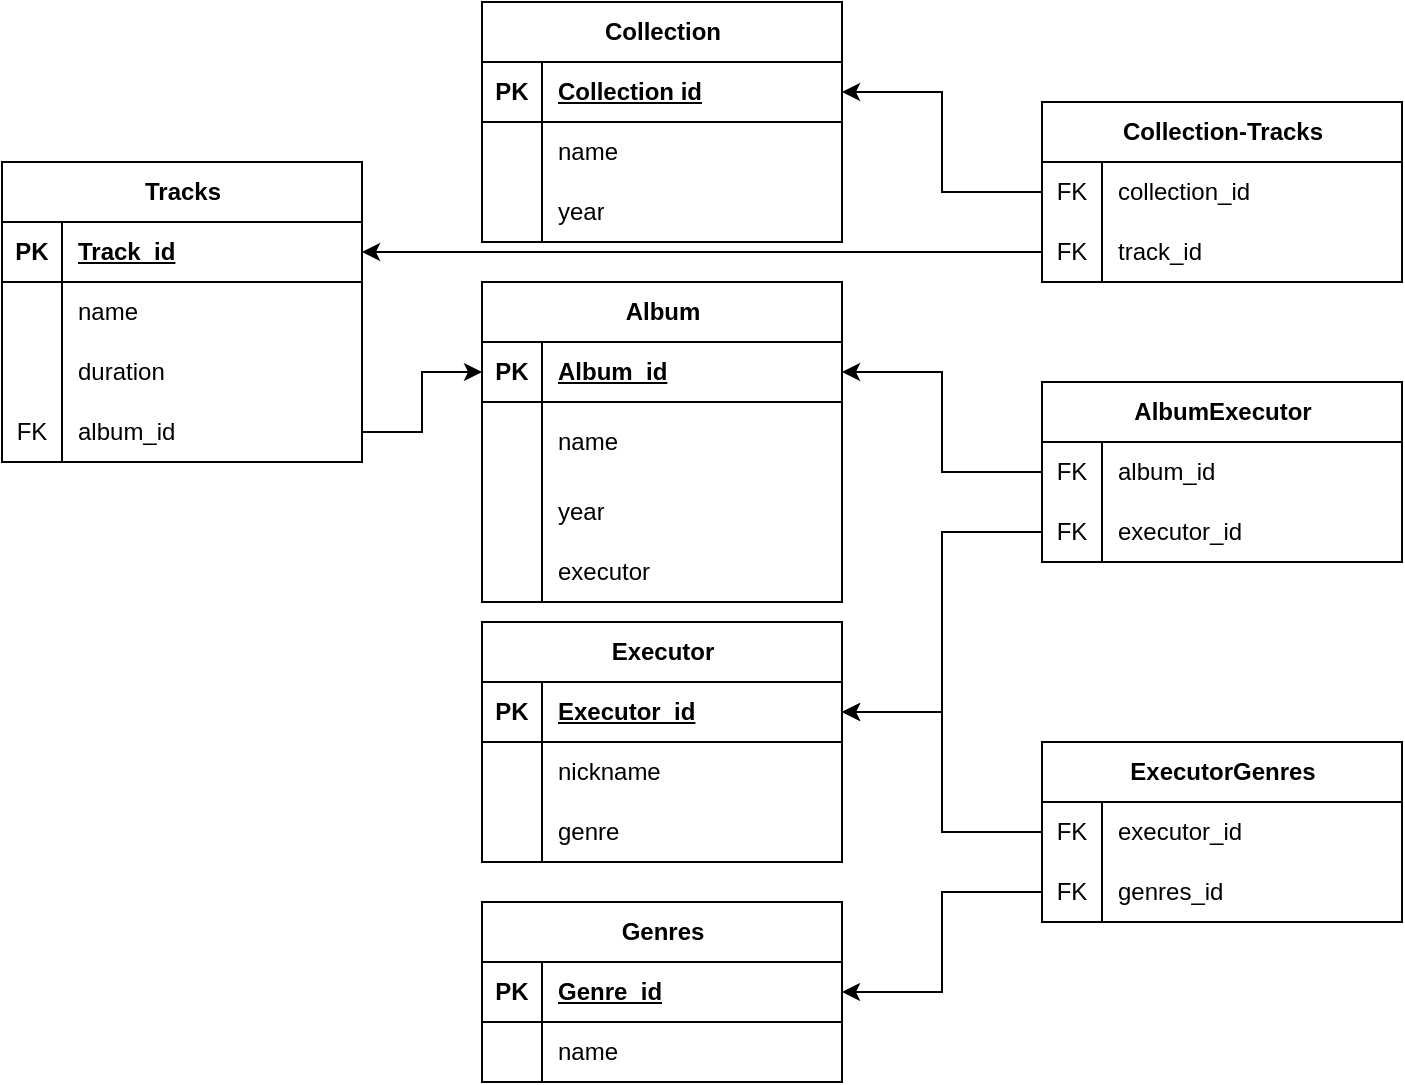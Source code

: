 <mxfile version="21.1.4" type="device">
  <diagram name="Страница 1" id="F39Ti1h1DLJFNRGGSK1R">
    <mxGraphModel dx="993" dy="573" grid="1" gridSize="10" guides="1" tooltips="1" connect="1" arrows="1" fold="1" page="1" pageScale="1" pageWidth="827" pageHeight="1169" math="0" shadow="0">
      <root>
        <mxCell id="0" />
        <mxCell id="1" parent="0" />
        <mxCell id="LQKKfVoaOzXabslc_ihi-1" value="Tracks" style="shape=table;startSize=30;container=1;collapsible=1;childLayout=tableLayout;fixedRows=1;rowLines=0;fontStyle=1;align=center;resizeLast=1;html=1;" parent="1" vertex="1">
          <mxGeometry x="120" y="150" width="180" height="150" as="geometry" />
        </mxCell>
        <mxCell id="LQKKfVoaOzXabslc_ihi-2" value="" style="shape=tableRow;horizontal=0;startSize=0;swimlaneHead=0;swimlaneBody=0;fillColor=none;collapsible=0;dropTarget=0;points=[[0,0.5],[1,0.5]];portConstraint=eastwest;top=0;left=0;right=0;bottom=1;" parent="LQKKfVoaOzXabslc_ihi-1" vertex="1">
          <mxGeometry y="30" width="180" height="30" as="geometry" />
        </mxCell>
        <mxCell id="LQKKfVoaOzXabslc_ihi-3" value="PK" style="shape=partialRectangle;connectable=0;fillColor=none;top=0;left=0;bottom=0;right=0;fontStyle=1;overflow=hidden;whiteSpace=wrap;html=1;" parent="LQKKfVoaOzXabslc_ihi-2" vertex="1">
          <mxGeometry width="30" height="30" as="geometry">
            <mxRectangle width="30" height="30" as="alternateBounds" />
          </mxGeometry>
        </mxCell>
        <mxCell id="LQKKfVoaOzXabslc_ihi-4" value="Track_id" style="shape=partialRectangle;connectable=0;fillColor=none;top=0;left=0;bottom=0;right=0;align=left;spacingLeft=6;fontStyle=5;overflow=hidden;whiteSpace=wrap;html=1;" parent="LQKKfVoaOzXabslc_ihi-2" vertex="1">
          <mxGeometry x="30" width="150" height="30" as="geometry">
            <mxRectangle width="150" height="30" as="alternateBounds" />
          </mxGeometry>
        </mxCell>
        <mxCell id="LQKKfVoaOzXabslc_ihi-5" value="" style="shape=tableRow;horizontal=0;startSize=0;swimlaneHead=0;swimlaneBody=0;fillColor=none;collapsible=0;dropTarget=0;points=[[0,0.5],[1,0.5]];portConstraint=eastwest;top=0;left=0;right=0;bottom=0;" parent="LQKKfVoaOzXabslc_ihi-1" vertex="1">
          <mxGeometry y="60" width="180" height="30" as="geometry" />
        </mxCell>
        <mxCell id="LQKKfVoaOzXabslc_ihi-6" value="" style="shape=partialRectangle;connectable=0;fillColor=none;top=0;left=0;bottom=0;right=0;editable=1;overflow=hidden;whiteSpace=wrap;html=1;" parent="LQKKfVoaOzXabslc_ihi-5" vertex="1">
          <mxGeometry width="30" height="30" as="geometry">
            <mxRectangle width="30" height="30" as="alternateBounds" />
          </mxGeometry>
        </mxCell>
        <mxCell id="LQKKfVoaOzXabslc_ihi-7" value="name" style="shape=partialRectangle;connectable=0;fillColor=none;top=0;left=0;bottom=0;right=0;align=left;spacingLeft=6;overflow=hidden;whiteSpace=wrap;html=1;" parent="LQKKfVoaOzXabslc_ihi-5" vertex="1">
          <mxGeometry x="30" width="150" height="30" as="geometry">
            <mxRectangle width="150" height="30" as="alternateBounds" />
          </mxGeometry>
        </mxCell>
        <mxCell id="LQKKfVoaOzXabslc_ihi-8" value="" style="shape=tableRow;horizontal=0;startSize=0;swimlaneHead=0;swimlaneBody=0;fillColor=none;collapsible=0;dropTarget=0;points=[[0,0.5],[1,0.5]];portConstraint=eastwest;top=0;left=0;right=0;bottom=0;" parent="LQKKfVoaOzXabslc_ihi-1" vertex="1">
          <mxGeometry y="90" width="180" height="30" as="geometry" />
        </mxCell>
        <mxCell id="LQKKfVoaOzXabslc_ihi-9" value="" style="shape=partialRectangle;connectable=0;fillColor=none;top=0;left=0;bottom=0;right=0;editable=1;overflow=hidden;whiteSpace=wrap;html=1;" parent="LQKKfVoaOzXabslc_ihi-8" vertex="1">
          <mxGeometry width="30" height="30" as="geometry">
            <mxRectangle width="30" height="30" as="alternateBounds" />
          </mxGeometry>
        </mxCell>
        <mxCell id="LQKKfVoaOzXabslc_ihi-10" value="duration" style="shape=partialRectangle;connectable=0;fillColor=none;top=0;left=0;bottom=0;right=0;align=left;spacingLeft=6;overflow=hidden;whiteSpace=wrap;html=1;" parent="LQKKfVoaOzXabslc_ihi-8" vertex="1">
          <mxGeometry x="30" width="150" height="30" as="geometry">
            <mxRectangle width="150" height="30" as="alternateBounds" />
          </mxGeometry>
        </mxCell>
        <mxCell id="LQKKfVoaOzXabslc_ihi-11" value="" style="shape=tableRow;horizontal=0;startSize=0;swimlaneHead=0;swimlaneBody=0;fillColor=none;collapsible=0;dropTarget=0;points=[[0,0.5],[1,0.5]];portConstraint=eastwest;top=0;left=0;right=0;bottom=0;" parent="LQKKfVoaOzXabslc_ihi-1" vertex="1">
          <mxGeometry y="120" width="180" height="30" as="geometry" />
        </mxCell>
        <mxCell id="LQKKfVoaOzXabslc_ihi-12" value="FK" style="shape=partialRectangle;connectable=0;fillColor=none;top=0;left=0;bottom=0;right=0;editable=1;overflow=hidden;whiteSpace=wrap;html=1;" parent="LQKKfVoaOzXabslc_ihi-11" vertex="1">
          <mxGeometry width="30" height="30" as="geometry">
            <mxRectangle width="30" height="30" as="alternateBounds" />
          </mxGeometry>
        </mxCell>
        <mxCell id="LQKKfVoaOzXabslc_ihi-13" value="album_id" style="shape=partialRectangle;connectable=0;fillColor=none;top=0;left=0;bottom=0;right=0;align=left;spacingLeft=6;overflow=hidden;whiteSpace=wrap;html=1;" parent="LQKKfVoaOzXabslc_ihi-11" vertex="1">
          <mxGeometry x="30" width="150" height="30" as="geometry">
            <mxRectangle width="150" height="30" as="alternateBounds" />
          </mxGeometry>
        </mxCell>
        <mxCell id="LQKKfVoaOzXabslc_ihi-25" value="Album" style="shape=table;startSize=30;container=1;collapsible=1;childLayout=tableLayout;fixedRows=1;rowLines=0;fontStyle=1;align=center;resizeLast=1;html=1;" parent="1" vertex="1">
          <mxGeometry x="360" y="210" width="180" height="160" as="geometry" />
        </mxCell>
        <mxCell id="LQKKfVoaOzXabslc_ihi-26" value="" style="shape=tableRow;horizontal=0;startSize=0;swimlaneHead=0;swimlaneBody=0;fillColor=none;collapsible=0;dropTarget=0;points=[[0,0.5],[1,0.5]];portConstraint=eastwest;top=0;left=0;right=0;bottom=1;" parent="LQKKfVoaOzXabslc_ihi-25" vertex="1">
          <mxGeometry y="30" width="180" height="30" as="geometry" />
        </mxCell>
        <mxCell id="LQKKfVoaOzXabslc_ihi-27" value="PK" style="shape=partialRectangle;connectable=0;fillColor=none;top=0;left=0;bottom=0;right=0;fontStyle=1;overflow=hidden;whiteSpace=wrap;html=1;" parent="LQKKfVoaOzXabslc_ihi-26" vertex="1">
          <mxGeometry width="30" height="30" as="geometry">
            <mxRectangle width="30" height="30" as="alternateBounds" />
          </mxGeometry>
        </mxCell>
        <mxCell id="LQKKfVoaOzXabslc_ihi-28" value="Album_id" style="shape=partialRectangle;connectable=0;fillColor=none;top=0;left=0;bottom=0;right=0;align=left;spacingLeft=6;fontStyle=5;overflow=hidden;whiteSpace=wrap;html=1;" parent="LQKKfVoaOzXabslc_ihi-26" vertex="1">
          <mxGeometry x="30" width="150" height="30" as="geometry">
            <mxRectangle width="150" height="30" as="alternateBounds" />
          </mxGeometry>
        </mxCell>
        <mxCell id="LQKKfVoaOzXabslc_ihi-29" value="" style="shape=tableRow;horizontal=0;startSize=0;swimlaneHead=0;swimlaneBody=0;fillColor=none;collapsible=0;dropTarget=0;points=[[0,0.5],[1,0.5]];portConstraint=eastwest;top=0;left=0;right=0;bottom=0;" parent="LQKKfVoaOzXabslc_ihi-25" vertex="1">
          <mxGeometry y="60" width="180" height="40" as="geometry" />
        </mxCell>
        <mxCell id="LQKKfVoaOzXabslc_ihi-30" value="" style="shape=partialRectangle;connectable=0;fillColor=none;top=0;left=0;bottom=0;right=0;editable=1;overflow=hidden;whiteSpace=wrap;html=1;" parent="LQKKfVoaOzXabslc_ihi-29" vertex="1">
          <mxGeometry width="30" height="40" as="geometry">
            <mxRectangle width="30" height="40" as="alternateBounds" />
          </mxGeometry>
        </mxCell>
        <mxCell id="LQKKfVoaOzXabslc_ihi-31" value="name" style="shape=partialRectangle;connectable=0;fillColor=none;top=0;left=0;bottom=0;right=0;align=left;spacingLeft=6;overflow=hidden;whiteSpace=wrap;html=1;" parent="LQKKfVoaOzXabslc_ihi-29" vertex="1">
          <mxGeometry x="30" width="150" height="40" as="geometry">
            <mxRectangle width="150" height="40" as="alternateBounds" />
          </mxGeometry>
        </mxCell>
        <mxCell id="LQKKfVoaOzXabslc_ihi-32" value="" style="shape=tableRow;horizontal=0;startSize=0;swimlaneHead=0;swimlaneBody=0;fillColor=none;collapsible=0;dropTarget=0;points=[[0,0.5],[1,0.5]];portConstraint=eastwest;top=0;left=0;right=0;bottom=0;" parent="LQKKfVoaOzXabslc_ihi-25" vertex="1">
          <mxGeometry y="100" width="180" height="30" as="geometry" />
        </mxCell>
        <mxCell id="LQKKfVoaOzXabslc_ihi-33" value="" style="shape=partialRectangle;connectable=0;fillColor=none;top=0;left=0;bottom=0;right=0;editable=1;overflow=hidden;whiteSpace=wrap;html=1;" parent="LQKKfVoaOzXabslc_ihi-32" vertex="1">
          <mxGeometry width="30" height="30" as="geometry">
            <mxRectangle width="30" height="30" as="alternateBounds" />
          </mxGeometry>
        </mxCell>
        <mxCell id="LQKKfVoaOzXabslc_ihi-34" value="year" style="shape=partialRectangle;connectable=0;fillColor=none;top=0;left=0;bottom=0;right=0;align=left;spacingLeft=6;overflow=hidden;whiteSpace=wrap;html=1;" parent="LQKKfVoaOzXabslc_ihi-32" vertex="1">
          <mxGeometry x="30" width="150" height="30" as="geometry">
            <mxRectangle width="150" height="30" as="alternateBounds" />
          </mxGeometry>
        </mxCell>
        <mxCell id="LQKKfVoaOzXabslc_ihi-35" value="" style="shape=tableRow;horizontal=0;startSize=0;swimlaneHead=0;swimlaneBody=0;fillColor=none;collapsible=0;dropTarget=0;points=[[0,0.5],[1,0.5]];portConstraint=eastwest;top=0;left=0;right=0;bottom=0;" parent="LQKKfVoaOzXabslc_ihi-25" vertex="1">
          <mxGeometry y="130" width="180" height="30" as="geometry" />
        </mxCell>
        <mxCell id="LQKKfVoaOzXabslc_ihi-36" value="" style="shape=partialRectangle;connectable=0;fillColor=none;top=0;left=0;bottom=0;right=0;editable=1;overflow=hidden;whiteSpace=wrap;html=1;" parent="LQKKfVoaOzXabslc_ihi-35" vertex="1">
          <mxGeometry width="30" height="30" as="geometry">
            <mxRectangle width="30" height="30" as="alternateBounds" />
          </mxGeometry>
        </mxCell>
        <mxCell id="LQKKfVoaOzXabslc_ihi-37" value="executor" style="shape=partialRectangle;connectable=0;fillColor=none;top=0;left=0;bottom=0;right=0;align=left;spacingLeft=6;overflow=hidden;whiteSpace=wrap;html=1;" parent="LQKKfVoaOzXabslc_ihi-35" vertex="1">
          <mxGeometry x="30" width="150" height="30" as="geometry">
            <mxRectangle width="150" height="30" as="alternateBounds" />
          </mxGeometry>
        </mxCell>
        <mxCell id="LQKKfVoaOzXabslc_ihi-38" value="Genres" style="shape=table;startSize=30;container=1;collapsible=1;childLayout=tableLayout;fixedRows=1;rowLines=0;fontStyle=1;align=center;resizeLast=1;html=1;" parent="1" vertex="1">
          <mxGeometry x="360" y="520" width="180" height="90" as="geometry" />
        </mxCell>
        <mxCell id="LQKKfVoaOzXabslc_ihi-39" value="" style="shape=tableRow;horizontal=0;startSize=0;swimlaneHead=0;swimlaneBody=0;fillColor=none;collapsible=0;dropTarget=0;points=[[0,0.5],[1,0.5]];portConstraint=eastwest;top=0;left=0;right=0;bottom=1;" parent="LQKKfVoaOzXabslc_ihi-38" vertex="1">
          <mxGeometry y="30" width="180" height="30" as="geometry" />
        </mxCell>
        <mxCell id="LQKKfVoaOzXabslc_ihi-40" value="PK" style="shape=partialRectangle;connectable=0;fillColor=none;top=0;left=0;bottom=0;right=0;fontStyle=1;overflow=hidden;whiteSpace=wrap;html=1;" parent="LQKKfVoaOzXabslc_ihi-39" vertex="1">
          <mxGeometry width="30" height="30" as="geometry">
            <mxRectangle width="30" height="30" as="alternateBounds" />
          </mxGeometry>
        </mxCell>
        <mxCell id="LQKKfVoaOzXabslc_ihi-41" value="Genre_id" style="shape=partialRectangle;connectable=0;fillColor=none;top=0;left=0;bottom=0;right=0;align=left;spacingLeft=6;fontStyle=5;overflow=hidden;whiteSpace=wrap;html=1;" parent="LQKKfVoaOzXabslc_ihi-39" vertex="1">
          <mxGeometry x="30" width="150" height="30" as="geometry">
            <mxRectangle width="150" height="30" as="alternateBounds" />
          </mxGeometry>
        </mxCell>
        <mxCell id="LQKKfVoaOzXabslc_ihi-42" value="" style="shape=tableRow;horizontal=0;startSize=0;swimlaneHead=0;swimlaneBody=0;fillColor=none;collapsible=0;dropTarget=0;points=[[0,0.5],[1,0.5]];portConstraint=eastwest;top=0;left=0;right=0;bottom=0;" parent="LQKKfVoaOzXabslc_ihi-38" vertex="1">
          <mxGeometry y="60" width="180" height="30" as="geometry" />
        </mxCell>
        <mxCell id="LQKKfVoaOzXabslc_ihi-43" value="" style="shape=partialRectangle;connectable=0;fillColor=none;top=0;left=0;bottom=0;right=0;editable=1;overflow=hidden;whiteSpace=wrap;html=1;" parent="LQKKfVoaOzXabslc_ihi-42" vertex="1">
          <mxGeometry width="30" height="30" as="geometry">
            <mxRectangle width="30" height="30" as="alternateBounds" />
          </mxGeometry>
        </mxCell>
        <mxCell id="LQKKfVoaOzXabslc_ihi-44" value="name" style="shape=partialRectangle;connectable=0;fillColor=none;top=0;left=0;bottom=0;right=0;align=left;spacingLeft=6;overflow=hidden;whiteSpace=wrap;html=1;" parent="LQKKfVoaOzXabslc_ihi-42" vertex="1">
          <mxGeometry x="30" width="150" height="30" as="geometry">
            <mxRectangle width="150" height="30" as="alternateBounds" />
          </mxGeometry>
        </mxCell>
        <mxCell id="LQKKfVoaOzXabslc_ihi-51" value="Executor" style="shape=table;startSize=30;container=1;collapsible=1;childLayout=tableLayout;fixedRows=1;rowLines=0;fontStyle=1;align=center;resizeLast=1;html=1;" parent="1" vertex="1">
          <mxGeometry x="360" y="380" width="180" height="120" as="geometry" />
        </mxCell>
        <mxCell id="LQKKfVoaOzXabslc_ihi-52" value="" style="shape=tableRow;horizontal=0;startSize=0;swimlaneHead=0;swimlaneBody=0;fillColor=none;collapsible=0;dropTarget=0;points=[[0,0.5],[1,0.5]];portConstraint=eastwest;top=0;left=0;right=0;bottom=1;" parent="LQKKfVoaOzXabslc_ihi-51" vertex="1">
          <mxGeometry y="30" width="180" height="30" as="geometry" />
        </mxCell>
        <mxCell id="LQKKfVoaOzXabslc_ihi-53" value="PK" style="shape=partialRectangle;connectable=0;fillColor=none;top=0;left=0;bottom=0;right=0;fontStyle=1;overflow=hidden;whiteSpace=wrap;html=1;" parent="LQKKfVoaOzXabslc_ihi-52" vertex="1">
          <mxGeometry width="30" height="30" as="geometry">
            <mxRectangle width="30" height="30" as="alternateBounds" />
          </mxGeometry>
        </mxCell>
        <mxCell id="LQKKfVoaOzXabslc_ihi-54" value="Executor_id" style="shape=partialRectangle;connectable=0;fillColor=none;top=0;left=0;bottom=0;right=0;align=left;spacingLeft=6;fontStyle=5;overflow=hidden;whiteSpace=wrap;html=1;" parent="LQKKfVoaOzXabslc_ihi-52" vertex="1">
          <mxGeometry x="30" width="150" height="30" as="geometry">
            <mxRectangle width="150" height="30" as="alternateBounds" />
          </mxGeometry>
        </mxCell>
        <mxCell id="LQKKfVoaOzXabslc_ihi-55" value="" style="shape=tableRow;horizontal=0;startSize=0;swimlaneHead=0;swimlaneBody=0;fillColor=none;collapsible=0;dropTarget=0;points=[[0,0.5],[1,0.5]];portConstraint=eastwest;top=0;left=0;right=0;bottom=0;" parent="LQKKfVoaOzXabslc_ihi-51" vertex="1">
          <mxGeometry y="60" width="180" height="30" as="geometry" />
        </mxCell>
        <mxCell id="LQKKfVoaOzXabslc_ihi-56" value="" style="shape=partialRectangle;connectable=0;fillColor=none;top=0;left=0;bottom=0;right=0;editable=1;overflow=hidden;whiteSpace=wrap;html=1;" parent="LQKKfVoaOzXabslc_ihi-55" vertex="1">
          <mxGeometry width="30" height="30" as="geometry">
            <mxRectangle width="30" height="30" as="alternateBounds" />
          </mxGeometry>
        </mxCell>
        <mxCell id="LQKKfVoaOzXabslc_ihi-57" value="nickname" style="shape=partialRectangle;connectable=0;fillColor=none;top=0;left=0;bottom=0;right=0;align=left;spacingLeft=6;overflow=hidden;whiteSpace=wrap;html=1;" parent="LQKKfVoaOzXabslc_ihi-55" vertex="1">
          <mxGeometry x="30" width="150" height="30" as="geometry">
            <mxRectangle width="150" height="30" as="alternateBounds" />
          </mxGeometry>
        </mxCell>
        <mxCell id="LQKKfVoaOzXabslc_ihi-58" value="" style="shape=tableRow;horizontal=0;startSize=0;swimlaneHead=0;swimlaneBody=0;fillColor=none;collapsible=0;dropTarget=0;points=[[0,0.5],[1,0.5]];portConstraint=eastwest;top=0;left=0;right=0;bottom=0;" parent="LQKKfVoaOzXabslc_ihi-51" vertex="1">
          <mxGeometry y="90" width="180" height="30" as="geometry" />
        </mxCell>
        <mxCell id="LQKKfVoaOzXabslc_ihi-59" value="" style="shape=partialRectangle;connectable=0;fillColor=none;top=0;left=0;bottom=0;right=0;editable=1;overflow=hidden;whiteSpace=wrap;html=1;" parent="LQKKfVoaOzXabslc_ihi-58" vertex="1">
          <mxGeometry width="30" height="30" as="geometry">
            <mxRectangle width="30" height="30" as="alternateBounds" />
          </mxGeometry>
        </mxCell>
        <mxCell id="LQKKfVoaOzXabslc_ihi-60" value="genre" style="shape=partialRectangle;connectable=0;fillColor=none;top=0;left=0;bottom=0;right=0;align=left;spacingLeft=6;overflow=hidden;whiteSpace=wrap;html=1;" parent="LQKKfVoaOzXabslc_ihi-58" vertex="1">
          <mxGeometry x="30" width="150" height="30" as="geometry">
            <mxRectangle width="150" height="30" as="alternateBounds" />
          </mxGeometry>
        </mxCell>
        <mxCell id="b_zMrq1wxuI3eB5zNb2n-1" value="Сollection" style="shape=table;startSize=30;container=1;collapsible=1;childLayout=tableLayout;fixedRows=1;rowLines=0;fontStyle=1;align=center;resizeLast=1;html=1;" parent="1" vertex="1">
          <mxGeometry x="360" y="70" width="180" height="120" as="geometry" />
        </mxCell>
        <mxCell id="b_zMrq1wxuI3eB5zNb2n-2" value="" style="shape=tableRow;horizontal=0;startSize=0;swimlaneHead=0;swimlaneBody=0;fillColor=none;collapsible=0;dropTarget=0;points=[[0,0.5],[1,0.5]];portConstraint=eastwest;top=0;left=0;right=0;bottom=1;" parent="b_zMrq1wxuI3eB5zNb2n-1" vertex="1">
          <mxGeometry y="30" width="180" height="30" as="geometry" />
        </mxCell>
        <mxCell id="b_zMrq1wxuI3eB5zNb2n-3" value="PK" style="shape=partialRectangle;connectable=0;fillColor=none;top=0;left=0;bottom=0;right=0;fontStyle=1;overflow=hidden;whiteSpace=wrap;html=1;" parent="b_zMrq1wxuI3eB5zNb2n-2" vertex="1">
          <mxGeometry width="30" height="30" as="geometry">
            <mxRectangle width="30" height="30" as="alternateBounds" />
          </mxGeometry>
        </mxCell>
        <mxCell id="b_zMrq1wxuI3eB5zNb2n-4" value="Collection id" style="shape=partialRectangle;connectable=0;fillColor=none;top=0;left=0;bottom=0;right=0;align=left;spacingLeft=6;fontStyle=5;overflow=hidden;whiteSpace=wrap;html=1;" parent="b_zMrq1wxuI3eB5zNb2n-2" vertex="1">
          <mxGeometry x="30" width="150" height="30" as="geometry">
            <mxRectangle width="150" height="30" as="alternateBounds" />
          </mxGeometry>
        </mxCell>
        <mxCell id="b_zMrq1wxuI3eB5zNb2n-5" value="" style="shape=tableRow;horizontal=0;startSize=0;swimlaneHead=0;swimlaneBody=0;fillColor=none;collapsible=0;dropTarget=0;points=[[0,0.5],[1,0.5]];portConstraint=eastwest;top=0;left=0;right=0;bottom=0;" parent="b_zMrq1wxuI3eB5zNb2n-1" vertex="1">
          <mxGeometry y="60" width="180" height="30" as="geometry" />
        </mxCell>
        <mxCell id="b_zMrq1wxuI3eB5zNb2n-6" value="" style="shape=partialRectangle;connectable=0;fillColor=none;top=0;left=0;bottom=0;right=0;editable=1;overflow=hidden;whiteSpace=wrap;html=1;" parent="b_zMrq1wxuI3eB5zNb2n-5" vertex="1">
          <mxGeometry width="30" height="30" as="geometry">
            <mxRectangle width="30" height="30" as="alternateBounds" />
          </mxGeometry>
        </mxCell>
        <mxCell id="b_zMrq1wxuI3eB5zNb2n-7" value="name" style="shape=partialRectangle;connectable=0;fillColor=none;top=0;left=0;bottom=0;right=0;align=left;spacingLeft=6;overflow=hidden;whiteSpace=wrap;html=1;" parent="b_zMrq1wxuI3eB5zNb2n-5" vertex="1">
          <mxGeometry x="30" width="150" height="30" as="geometry">
            <mxRectangle width="150" height="30" as="alternateBounds" />
          </mxGeometry>
        </mxCell>
        <mxCell id="b_zMrq1wxuI3eB5zNb2n-8" value="" style="shape=tableRow;horizontal=0;startSize=0;swimlaneHead=0;swimlaneBody=0;fillColor=none;collapsible=0;dropTarget=0;points=[[0,0.5],[1,0.5]];portConstraint=eastwest;top=0;left=0;right=0;bottom=0;" parent="b_zMrq1wxuI3eB5zNb2n-1" vertex="1">
          <mxGeometry y="90" width="180" height="30" as="geometry" />
        </mxCell>
        <mxCell id="b_zMrq1wxuI3eB5zNb2n-9" value="" style="shape=partialRectangle;connectable=0;fillColor=none;top=0;left=0;bottom=0;right=0;editable=1;overflow=hidden;whiteSpace=wrap;html=1;" parent="b_zMrq1wxuI3eB5zNb2n-8" vertex="1">
          <mxGeometry width="30" height="30" as="geometry">
            <mxRectangle width="30" height="30" as="alternateBounds" />
          </mxGeometry>
        </mxCell>
        <mxCell id="b_zMrq1wxuI3eB5zNb2n-10" value="year" style="shape=partialRectangle;connectable=0;fillColor=none;top=0;left=0;bottom=0;right=0;align=left;spacingLeft=6;overflow=hidden;whiteSpace=wrap;html=1;" parent="b_zMrq1wxuI3eB5zNb2n-8" vertex="1">
          <mxGeometry x="30" width="150" height="30" as="geometry">
            <mxRectangle width="150" height="30" as="alternateBounds" />
          </mxGeometry>
        </mxCell>
        <mxCell id="b_zMrq1wxuI3eB5zNb2n-49" style="edgeStyle=orthogonalEdgeStyle;rounded=0;orthogonalLoop=1;jettySize=auto;html=1;entryX=0;entryY=0.5;entryDx=0;entryDy=0;" parent="1" source="LQKKfVoaOzXabslc_ihi-11" target="LQKKfVoaOzXabslc_ihi-26" edge="1">
          <mxGeometry relative="1" as="geometry" />
        </mxCell>
        <mxCell id="b_zMrq1wxuI3eB5zNb2n-71" value="Collection-Tracks" style="shape=table;startSize=30;container=1;collapsible=1;childLayout=tableLayout;fixedRows=1;rowLines=0;fontStyle=1;align=center;resizeLast=1;html=1;" parent="1" vertex="1">
          <mxGeometry x="640" y="120" width="180" height="90" as="geometry" />
        </mxCell>
        <mxCell id="b_zMrq1wxuI3eB5zNb2n-75" value="" style="shape=tableRow;horizontal=0;startSize=0;swimlaneHead=0;swimlaneBody=0;fillColor=none;collapsible=0;dropTarget=0;points=[[0,0.5],[1,0.5]];portConstraint=eastwest;top=0;left=0;right=0;bottom=0;" parent="b_zMrq1wxuI3eB5zNb2n-71" vertex="1">
          <mxGeometry y="30" width="180" height="30" as="geometry" />
        </mxCell>
        <mxCell id="b_zMrq1wxuI3eB5zNb2n-76" value="FK" style="shape=partialRectangle;connectable=0;fillColor=none;top=0;left=0;bottom=0;right=0;editable=1;overflow=hidden;whiteSpace=wrap;html=1;" parent="b_zMrq1wxuI3eB5zNb2n-75" vertex="1">
          <mxGeometry width="30" height="30" as="geometry">
            <mxRectangle width="30" height="30" as="alternateBounds" />
          </mxGeometry>
        </mxCell>
        <mxCell id="b_zMrq1wxuI3eB5zNb2n-77" value="collection_id" style="shape=partialRectangle;connectable=0;fillColor=none;top=0;left=0;bottom=0;right=0;align=left;spacingLeft=6;overflow=hidden;whiteSpace=wrap;html=1;" parent="b_zMrq1wxuI3eB5zNb2n-75" vertex="1">
          <mxGeometry x="30" width="150" height="30" as="geometry">
            <mxRectangle width="150" height="30" as="alternateBounds" />
          </mxGeometry>
        </mxCell>
        <mxCell id="b_zMrq1wxuI3eB5zNb2n-78" value="" style="shape=tableRow;horizontal=0;startSize=0;swimlaneHead=0;swimlaneBody=0;fillColor=none;collapsible=0;dropTarget=0;points=[[0,0.5],[1,0.5]];portConstraint=eastwest;top=0;left=0;right=0;bottom=0;" parent="b_zMrq1wxuI3eB5zNb2n-71" vertex="1">
          <mxGeometry y="60" width="180" height="30" as="geometry" />
        </mxCell>
        <mxCell id="b_zMrq1wxuI3eB5zNb2n-79" value="FK" style="shape=partialRectangle;connectable=0;fillColor=none;top=0;left=0;bottom=0;right=0;editable=1;overflow=hidden;whiteSpace=wrap;html=1;" parent="b_zMrq1wxuI3eB5zNb2n-78" vertex="1">
          <mxGeometry width="30" height="30" as="geometry">
            <mxRectangle width="30" height="30" as="alternateBounds" />
          </mxGeometry>
        </mxCell>
        <mxCell id="b_zMrq1wxuI3eB5zNb2n-80" value="track_id" style="shape=partialRectangle;connectable=0;fillColor=none;top=0;left=0;bottom=0;right=0;align=left;spacingLeft=6;overflow=hidden;whiteSpace=wrap;html=1;" parent="b_zMrq1wxuI3eB5zNb2n-78" vertex="1">
          <mxGeometry x="30" width="150" height="30" as="geometry">
            <mxRectangle width="150" height="30" as="alternateBounds" />
          </mxGeometry>
        </mxCell>
        <mxCell id="F9q2LLJzvH0GU3TzVXn6-24" style="edgeStyle=orthogonalEdgeStyle;rounded=0;orthogonalLoop=1;jettySize=auto;html=1;" edge="1" parent="1" source="F9q2LLJzvH0GU3TzVXn6-1" target="LQKKfVoaOzXabslc_ihi-26">
          <mxGeometry relative="1" as="geometry" />
        </mxCell>
        <mxCell id="F9q2LLJzvH0GU3TzVXn6-1" value="AlbumExecutor" style="shape=table;startSize=30;container=1;collapsible=1;childLayout=tableLayout;fixedRows=1;rowLines=0;fontStyle=1;align=center;resizeLast=1;html=1;" vertex="1" parent="1">
          <mxGeometry x="640" y="260" width="180" height="90" as="geometry" />
        </mxCell>
        <mxCell id="F9q2LLJzvH0GU3TzVXn6-5" value="" style="shape=tableRow;horizontal=0;startSize=0;swimlaneHead=0;swimlaneBody=0;fillColor=none;collapsible=0;dropTarget=0;points=[[0,0.5],[1,0.5]];portConstraint=eastwest;top=0;left=0;right=0;bottom=0;" vertex="1" parent="F9q2LLJzvH0GU3TzVXn6-1">
          <mxGeometry y="30" width="180" height="30" as="geometry" />
        </mxCell>
        <mxCell id="F9q2LLJzvH0GU3TzVXn6-6" value="FK" style="shape=partialRectangle;connectable=0;fillColor=none;top=0;left=0;bottom=0;right=0;editable=1;overflow=hidden;whiteSpace=wrap;html=1;" vertex="1" parent="F9q2LLJzvH0GU3TzVXn6-5">
          <mxGeometry width="30" height="30" as="geometry">
            <mxRectangle width="30" height="30" as="alternateBounds" />
          </mxGeometry>
        </mxCell>
        <mxCell id="F9q2LLJzvH0GU3TzVXn6-7" value="album_id" style="shape=partialRectangle;connectable=0;fillColor=none;top=0;left=0;bottom=0;right=0;align=left;spacingLeft=6;overflow=hidden;whiteSpace=wrap;html=1;" vertex="1" parent="F9q2LLJzvH0GU3TzVXn6-5">
          <mxGeometry x="30" width="150" height="30" as="geometry">
            <mxRectangle width="150" height="30" as="alternateBounds" />
          </mxGeometry>
        </mxCell>
        <mxCell id="F9q2LLJzvH0GU3TzVXn6-8" value="" style="shape=tableRow;horizontal=0;startSize=0;swimlaneHead=0;swimlaneBody=0;fillColor=none;collapsible=0;dropTarget=0;points=[[0,0.5],[1,0.5]];portConstraint=eastwest;top=0;left=0;right=0;bottom=0;" vertex="1" parent="F9q2LLJzvH0GU3TzVXn6-1">
          <mxGeometry y="60" width="180" height="30" as="geometry" />
        </mxCell>
        <mxCell id="F9q2LLJzvH0GU3TzVXn6-9" value="FK" style="shape=partialRectangle;connectable=0;fillColor=none;top=0;left=0;bottom=0;right=0;editable=1;overflow=hidden;whiteSpace=wrap;html=1;" vertex="1" parent="F9q2LLJzvH0GU3TzVXn6-8">
          <mxGeometry width="30" height="30" as="geometry">
            <mxRectangle width="30" height="30" as="alternateBounds" />
          </mxGeometry>
        </mxCell>
        <mxCell id="F9q2LLJzvH0GU3TzVXn6-10" value="executor_id" style="shape=partialRectangle;connectable=0;fillColor=none;top=0;left=0;bottom=0;right=0;align=left;spacingLeft=6;overflow=hidden;whiteSpace=wrap;html=1;" vertex="1" parent="F9q2LLJzvH0GU3TzVXn6-8">
          <mxGeometry x="30" width="150" height="30" as="geometry">
            <mxRectangle width="150" height="30" as="alternateBounds" />
          </mxGeometry>
        </mxCell>
        <mxCell id="F9q2LLJzvH0GU3TzVXn6-11" value="ExecutorGenres" style="shape=table;startSize=30;container=1;collapsible=1;childLayout=tableLayout;fixedRows=1;rowLines=0;fontStyle=1;align=center;resizeLast=1;html=1;" vertex="1" parent="1">
          <mxGeometry x="640" y="440" width="180" height="90" as="geometry" />
        </mxCell>
        <mxCell id="F9q2LLJzvH0GU3TzVXn6-15" value="" style="shape=tableRow;horizontal=0;startSize=0;swimlaneHead=0;swimlaneBody=0;fillColor=none;collapsible=0;dropTarget=0;points=[[0,0.5],[1,0.5]];portConstraint=eastwest;top=0;left=0;right=0;bottom=0;" vertex="1" parent="F9q2LLJzvH0GU3TzVXn6-11">
          <mxGeometry y="30" width="180" height="30" as="geometry" />
        </mxCell>
        <mxCell id="F9q2LLJzvH0GU3TzVXn6-16" value="FK" style="shape=partialRectangle;connectable=0;fillColor=none;top=0;left=0;bottom=0;right=0;editable=1;overflow=hidden;whiteSpace=wrap;html=1;" vertex="1" parent="F9q2LLJzvH0GU3TzVXn6-15">
          <mxGeometry width="30" height="30" as="geometry">
            <mxRectangle width="30" height="30" as="alternateBounds" />
          </mxGeometry>
        </mxCell>
        <mxCell id="F9q2LLJzvH0GU3TzVXn6-17" value="executor_id" style="shape=partialRectangle;connectable=0;fillColor=none;top=0;left=0;bottom=0;right=0;align=left;spacingLeft=6;overflow=hidden;whiteSpace=wrap;html=1;" vertex="1" parent="F9q2LLJzvH0GU3TzVXn6-15">
          <mxGeometry x="30" width="150" height="30" as="geometry">
            <mxRectangle width="150" height="30" as="alternateBounds" />
          </mxGeometry>
        </mxCell>
        <mxCell id="F9q2LLJzvH0GU3TzVXn6-18" value="" style="shape=tableRow;horizontal=0;startSize=0;swimlaneHead=0;swimlaneBody=0;fillColor=none;collapsible=0;dropTarget=0;points=[[0,0.5],[1,0.5]];portConstraint=eastwest;top=0;left=0;right=0;bottom=0;" vertex="1" parent="F9q2LLJzvH0GU3TzVXn6-11">
          <mxGeometry y="60" width="180" height="30" as="geometry" />
        </mxCell>
        <mxCell id="F9q2LLJzvH0GU3TzVXn6-19" value="FK" style="shape=partialRectangle;connectable=0;fillColor=none;top=0;left=0;bottom=0;right=0;editable=1;overflow=hidden;whiteSpace=wrap;html=1;" vertex="1" parent="F9q2LLJzvH0GU3TzVXn6-18">
          <mxGeometry width="30" height="30" as="geometry">
            <mxRectangle width="30" height="30" as="alternateBounds" />
          </mxGeometry>
        </mxCell>
        <mxCell id="F9q2LLJzvH0GU3TzVXn6-20" value="genres_id" style="shape=partialRectangle;connectable=0;fillColor=none;top=0;left=0;bottom=0;right=0;align=left;spacingLeft=6;overflow=hidden;whiteSpace=wrap;html=1;" vertex="1" parent="F9q2LLJzvH0GU3TzVXn6-18">
          <mxGeometry x="30" width="150" height="30" as="geometry">
            <mxRectangle width="150" height="30" as="alternateBounds" />
          </mxGeometry>
        </mxCell>
        <mxCell id="F9q2LLJzvH0GU3TzVXn6-21" style="edgeStyle=orthogonalEdgeStyle;rounded=0;orthogonalLoop=1;jettySize=auto;html=1;" edge="1" parent="1" source="F9q2LLJzvH0GU3TzVXn6-18" target="LQKKfVoaOzXabslc_ihi-39">
          <mxGeometry relative="1" as="geometry" />
        </mxCell>
        <mxCell id="F9q2LLJzvH0GU3TzVXn6-22" style="edgeStyle=orthogonalEdgeStyle;rounded=0;orthogonalLoop=1;jettySize=auto;html=1;entryX=1;entryY=0.5;entryDx=0;entryDy=0;" edge="1" parent="1" source="F9q2LLJzvH0GU3TzVXn6-15" target="LQKKfVoaOzXabslc_ihi-52">
          <mxGeometry relative="1" as="geometry" />
        </mxCell>
        <mxCell id="F9q2LLJzvH0GU3TzVXn6-23" style="edgeStyle=orthogonalEdgeStyle;rounded=0;orthogonalLoop=1;jettySize=auto;html=1;" edge="1" parent="1" source="F9q2LLJzvH0GU3TzVXn6-8" target="LQKKfVoaOzXabslc_ihi-52">
          <mxGeometry relative="1" as="geometry" />
        </mxCell>
        <mxCell id="F9q2LLJzvH0GU3TzVXn6-25" style="edgeStyle=orthogonalEdgeStyle;rounded=0;orthogonalLoop=1;jettySize=auto;html=1;entryX=1;entryY=0.5;entryDx=0;entryDy=0;" edge="1" parent="1" source="b_zMrq1wxuI3eB5zNb2n-75" target="b_zMrq1wxuI3eB5zNb2n-2">
          <mxGeometry relative="1" as="geometry" />
        </mxCell>
        <mxCell id="F9q2LLJzvH0GU3TzVXn6-26" style="edgeStyle=orthogonalEdgeStyle;rounded=0;orthogonalLoop=1;jettySize=auto;html=1;exitX=0;exitY=0.5;exitDx=0;exitDy=0;" edge="1" parent="1" source="b_zMrq1wxuI3eB5zNb2n-78" target="LQKKfVoaOzXabslc_ihi-2">
          <mxGeometry relative="1" as="geometry" />
        </mxCell>
      </root>
    </mxGraphModel>
  </diagram>
</mxfile>
